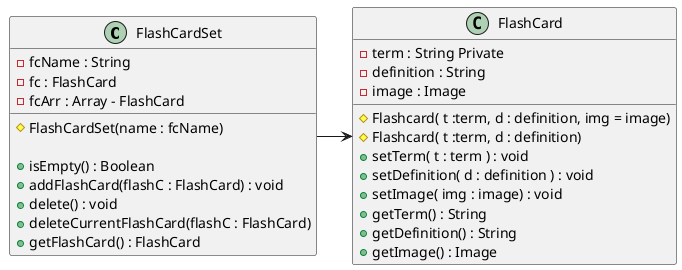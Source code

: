 @startuml

FlashCardSet ->FlashCard

class FlashCardSet{
    -fcName : String
    -fc : FlashCard
    -fcArr : Array - FlashCard

    #FlashCardSet(name : fcName)

    +isEmpty() : Boolean
    +addFlashCard(flashC : FlashCard) : void
    +delete() : void
    +deleteCurrentFlashCard(flashC : FlashCard)
    +getFlashCard() : FlashCard
}
class FlashCard{
    -term : String Private
    -definition : String
    -image : Image

    #Flashcard( t :term, d : definition, img = image)
    #Flashcard( t :term, d : definition)
    +setTerm( t : term ) : void
    +setDefinition( d : definition ) : void
    +setImage( img : image) : void
    +getTerm() : String
    +getDefinition() : String
    +getImage() : Image
}


@enduml